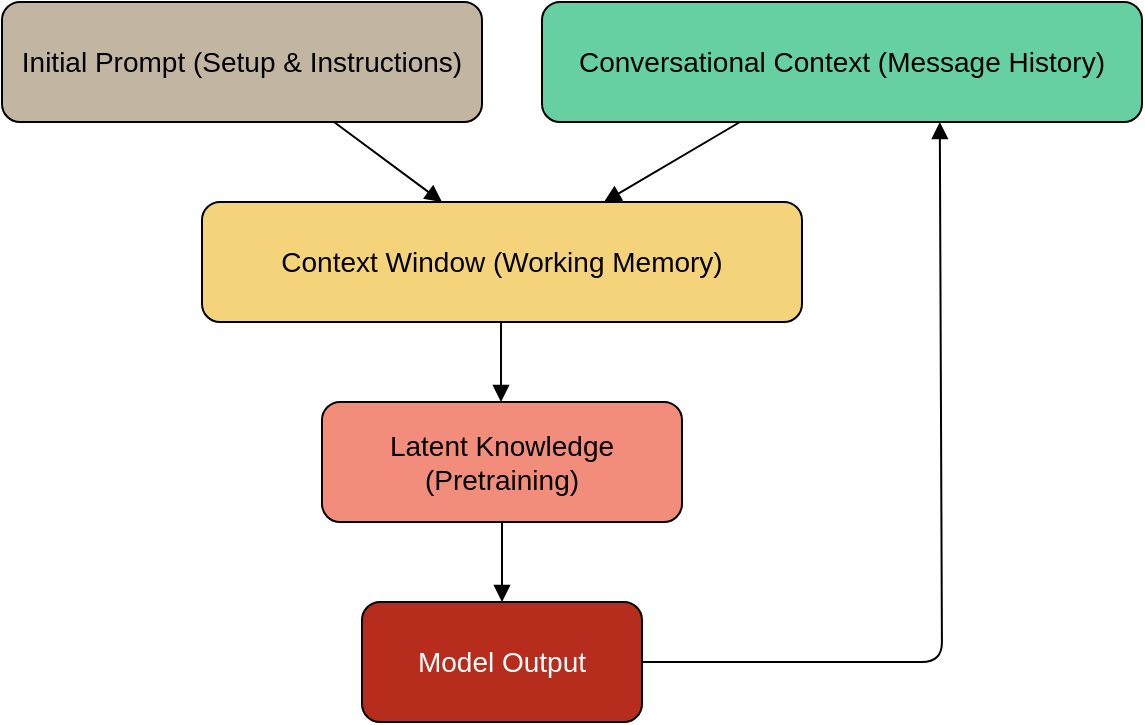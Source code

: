 <mxfile version="26.2.13">
  <diagram name="LLM_Context" id="llm-context-diagram-1">
    <mxGraphModel dx="642" dy="665" grid="1" gridSize="10" guides="1" tooltips="1" connect="1" arrows="1" fold="1" page="1" pageScale="1" pageWidth="850" pageHeight="1100" math="0" shadow="0">
      <root>
        <mxCell id="0" />
        <mxCell id="1" parent="0" />
        <mxCell id="2" value="Latent Knowledge (Pretraining)" style="rounded=1;whiteSpace=wrap;html=1;fillColor=#F28C7B;strokeColor=#000000;fontSize=14;fontColor=#000000;" parent="1" vertex="1">
          <mxGeometry x="250" y="340" width="180" height="60" as="geometry" />
        </mxCell>
        <mxCell id="3" value="&lt;span&gt;Initial Prompt (Setup &amp;amp; Instructions)&lt;/span&gt;" style="rounded=1;whiteSpace=wrap;html=1;fillColor=#C2B6A3;strokeColor=#000000;fontSize=14;fontColor=#000000;" parent="1" vertex="1">
          <mxGeometry x="90" y="140" width="240" height="60" as="geometry" />
        </mxCell>
        <mxCell id="4" value="Conversational Context (Message History)" style="rounded=1;whiteSpace=wrap;html=1;fillColor=#66D0A2;strokeColor=#000000;fontSize=14;fontColor=#000000;" parent="1" vertex="1">
          <mxGeometry x="360" y="140" width="300" height="60" as="geometry" />
        </mxCell>
        <mxCell id="5" value="Context Window (Working Memory)" style="rounded=1;whiteSpace=wrap;html=1;fillColor=#F5D37A;strokeColor=#000000;fontSize=14;fontColor=#000000;" parent="1" vertex="1">
          <mxGeometry x="190" y="240" width="300" height="60" as="geometry" />
        </mxCell>
        <mxCell id="6" value="Model Output" style="rounded=1;whiteSpace=wrap;html=1;fillColor=#B72D1D;strokeColor=#000000;fontSize=14;fontColor=#FFFFFF;" parent="1" vertex="1">
          <mxGeometry x="270" y="440" width="140" height="60" as="geometry" />
        </mxCell>
        <mxCell id="10" style="endArrow=block;html=1;strokeColor=#000000;exitX=1;exitY=0.5;exitDx=0;exitDy=0;entryX=0.663;entryY=1;entryDx=0;entryDy=0;entryPerimeter=0;" parent="1" source="6" target="4" edge="1">
          <mxGeometry relative="1" as="geometry">
            <mxPoint x="560" y="210" as="targetPoint" />
            <Array as="points">
              <mxPoint x="560" y="470" />
            </Array>
          </mxGeometry>
        </mxCell>
        <mxCell id="11" style="endArrow=block;html=1;strokeColor=#000000;" parent="1" source="4" target="5" edge="1">
          <mxGeometry relative="1" as="geometry" />
        </mxCell>
        <mxCell id="12" style="endArrow=block;html=1;strokeColor=#000000;" parent="1" target="6" edge="1">
          <mxGeometry relative="1" as="geometry">
            <mxPoint x="340" y="400" as="sourcePoint" />
          </mxGeometry>
        </mxCell>
        <mxCell id="lqg3zFfNQ_JBkMfH4OmY-14" style="endArrow=block;html=1;strokeColor=#000000;" edge="1" parent="1">
          <mxGeometry relative="1" as="geometry">
            <mxPoint x="339.5" y="300" as="sourcePoint" />
            <mxPoint x="339.5" y="340" as="targetPoint" />
          </mxGeometry>
        </mxCell>
        <mxCell id="lqg3zFfNQ_JBkMfH4OmY-15" style="endArrow=block;html=1;strokeColor=#000000;" edge="1" parent="1">
          <mxGeometry relative="1" as="geometry">
            <mxPoint x="256" y="200" as="sourcePoint" />
            <mxPoint x="310" y="240" as="targetPoint" />
          </mxGeometry>
        </mxCell>
      </root>
    </mxGraphModel>
  </diagram>
</mxfile>
